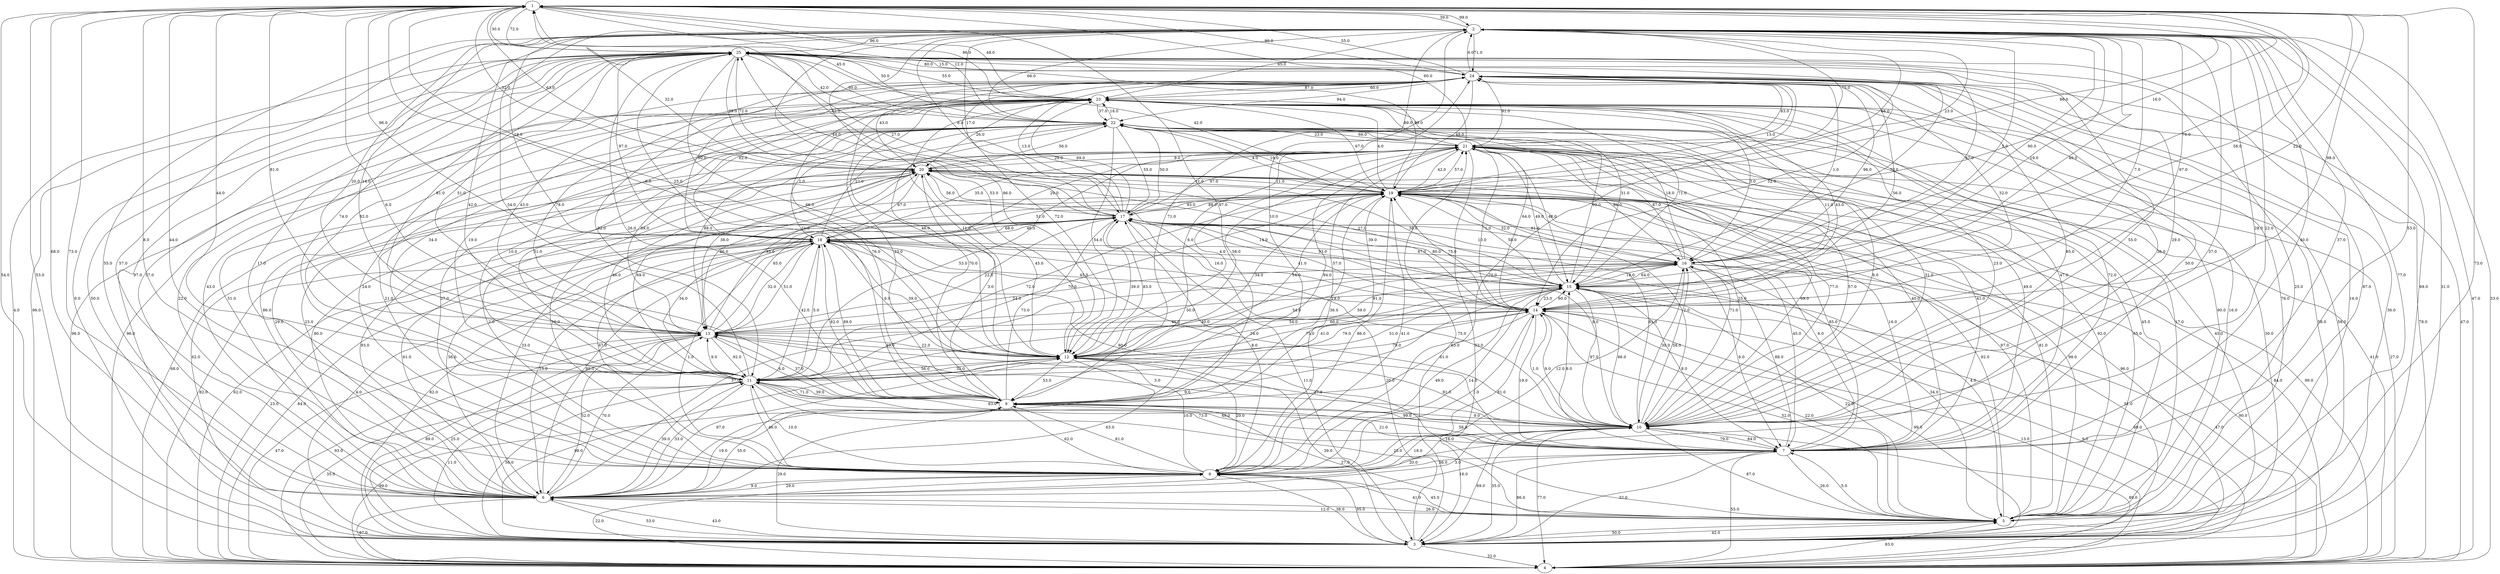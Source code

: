 strict digraph G {
  1 [ label="1" ];
  2 [ label="2" ];
  3 [ label="3" ];
  4 [ label="4" ];
  5 [ label="5" ];
  6 [ label="6" ];
  7 [ label="7" ];
  8 [ label="8" ];
  9 [ label="9" ];
  10 [ label="10" ];
  11 [ label="11" ];
  12 [ label="12" ];
  13 [ label="13" ];
  14 [ label="14" ];
  15 [ label="15" ];
  16 [ label="16" ];
  17 [ label="17" ];
  18 [ label="18" ];
  19 [ label="19" ];
  20 [ label="20" ];
  21 [ label="21" ];
  22 [ label="22" ];
  23 [ label="23" ];
  24 [ label="24" ];
  25 [ label="25" ];
  13 -> 3 [ label="25.0" ];
  13 -> 4 [ label="47.0" ];
  1 -> 3 [ label="54.0" ];
  22 -> 19 [ label="4.0" ];
  6 -> 23 [ label="51.0" ];
  24 -> 21 [ label="83.0" ];
  8 -> 17 [ label="8.0" ];
  8 -> 5 [ label="41.0" ];
  16 -> 24 [ label="96.0" ];
  12 -> 5 [ label="16.0" ];
  21 -> 6 [ label="29.0" ];
  10 -> 13 [ label="3.0" ];
  22 -> 18 [ label="1.0" ];
  2 -> 14 [ label="97.0" ];
  14 -> 18 [ label="45.0" ];
  22 -> 9 [ label="70.0" ];
  7 -> 6 [ label="16.0" ];
  10 -> 2 [ label="22.0" ];
  21 -> 1 [ label="60.0" ];
  23 -> 16 [ label="3.0" ];
  9 -> 1 [ label="97.0" ];
  13 -> 25 [ label="51.0" ];
  21 -> 10 [ label="77.0" ];
  20 -> 5 [ label="97.0" ];
  21 -> 11 [ label="53.0" ];
  14 -> 15 [ label="60.0" ];
  21 -> 7 [ label="40.0" ];
  20 -> 21 [ label="9.0" ];
  11 -> 3 [ label="11.0" ];
  12 -> 21 [ label="58.0" ];
  14 -> 5 [ label="52.0" ];
  17 -> 18 [ label="68.0" ];
  11 -> 2 [ label="54.0" ];
  11 -> 6 [ label="33.0" ];
  24 -> 5 [ label="76.0" ];
  1 -> 12 [ label="6.0" ];
  1 -> 13 [ label="81.0" ];
  8 -> 1 [ label="8.0" ];
  20 -> 22 [ label="56.0" ];
  17 -> 15 [ label="93.0" ];
  14 -> 13 [ label="54.0" ];
  8 -> 19 [ label="41.0" ];
  6 -> 2 [ label="57.0" ];
  2 -> 13 [ label="14.0" ];
  12 -> 11 [ label="32.0" ];
  10 -> 15 [ label="86.0" ];
  5 -> 21 [ label="92.0" ];
  10 -> 14 [ label="1.0" ];
  18 -> 4 [ label="23.0" ];
  4 -> 11 [ label="35.0" ];
  16 -> 15 [ label="18.0" ];
  8 -> 16 [ label="12.0" ];
  21 -> 18 [ label="29.0" ];
  13 -> 12 [ label="40.0" ];
  13 -> 19 [ label="85.0" ];
  20 -> 10 [ label="25.0" ];
  17 -> 21 [ label="97.0" ];
  17 -> 1 [ label="42.0" ];
  13 -> 2 [ label="20.0" ];
  23 -> 11 [ label="19.0" ];
  9 -> 20 [ label="3.0" ];
  6 -> 8 [ label="29.0" ];
  10 -> 24 [ label="36.0" ];
  1 -> 23 [ label="86.0" ];
  14 -> 17 [ label="57.0" ];
  10 -> 7 [ label="79.0" ];
  1 -> 8 [ label="44.0" ];
  17 -> 16 [ label="10.0" ];
  15 -> 11 [ label="41.0" ];
  18 -> 3 [ label="82.0" ];
  5 -> 24 [ label="16.0" ];
  14 -> 4 [ label="13.0" ];
  17 -> 23 [ label="69.0" ];
  10 -> 4 [ label="77.0" ];
  15 -> 4 [ label="47.0" ];
  3 -> 5 [ label="42.0" ];
  24 -> 2 [ label="6.0" ];
  20 -> 25 [ label="72.0" ];
  10 -> 18 [ label="24.0" ];
  25 -> 19 [ label="42.0" ];
  25 -> 1 [ label="30.0" ];
  3 -> 17 [ label="20.0" ];
  25 -> 13 [ label="81.0" ];
  16 -> 10 [ label="30.0" ];
  4 -> 24 [ label="78.0" ];
  3 -> 9 [ label="29.0" ];
  20 -> 14 [ label="39.0" ];
  10 -> 3 [ label="69.0" ];
  13 -> 14 [ label="46.0" ];
  21 -> 22 [ label="66.0" ];
  12 -> 14 [ label="79.0" ];
  24 -> 25 [ label="80.0" ];
  16 -> 5 [ label="34.0" ];
  19 -> 24 [ label="13.0" ];
  4 -> 19 [ label="99.0" ];
  4 -> 9 [ label="99.0" ];
  4 -> 14 [ label="9.0" ];
  22 -> 3 [ label="45.0" ];
  25 -> 12 [ label="66.0" ];
  10 -> 17 [ label="81.0" ];
  7 -> 16 [ label="88.0" ];
  15 -> 21 [ label="49.0" ];
  18 -> 7 [ label="80.0" ];
  13 -> 6 [ label="52.0" ];
  11 -> 9 [ label="39.0" ];
  16 -> 21 [ label="87.0" ];
  12 -> 8 [ label="20.0" ];
  15 -> 7 [ label="8.0" ];
  12 -> 1 [ label="25.0" ];
  10 -> 9 [ label="9.0" ];
  8 -> 18 [ label="1.0" ];
  6 -> 1 [ label="68.0" ];
  12 -> 23 [ label="46.0" ];
  25 -> 20 [ label="29.0" ];
  6 -> 10 [ label="20.0" ];
  9 -> 10 [ label="99.0" ];
  14 -> 9 [ label="61.0" ];
  4 -> 13 [ label="93.0" ];
  6 -> 25 [ label="37.0" ];
  8 -> 21 [ label="36.0" ];
  24 -> 1 [ label="55.0" ];
  1 -> 14 [ label="98.0" ];
  21 -> 3 [ label="53.0" ];
  14 -> 7 [ label="19.0" ];
  15 -> 23 [ label="71.0" ];
  14 -> 2 [ label="7.0" ];
  3 -> 8 [ label="95.0" ];
  11 -> 22 [ label="31.0" ];
  2 -> 19 [ label="66.0" ];
  9 -> 17 [ label="73.0" ];
  10 -> 16 [ label="58.0" ];
  9 -> 8 [ label="62.0" ];
  23 -> 24 [ label="60.0" ];
  18 -> 5 [ label="4.0" ];
  3 -> 22 [ label="30.0" ];
  24 -> 18 [ label="90.0" ];
  24 -> 11 [ label="82.0" ];
  11 -> 7 [ label="73.0" ];
  7 -> 9 [ label="58.0" ];
  7 -> 21 [ label="41.0" ];
  22 -> 8 [ label="27.0" ];
  5 -> 23 [ label="16.0" ];
  11 -> 16 [ label="40.0" ];
  9 -> 7 [ label="21.0" ];
  12 -> 6 [ label="63.0" ];
  18 -> 13 [ label="51.0" ];
  12 -> 15 [ label="60.0" ];
  19 -> 17 [ label="93.0" ];
  22 -> 11 [ label="10.0" ];
  16 -> 19 [ label="32.0" ];
  18 -> 6 [ label="13.0" ];
  22 -> 1 [ label="45.0" ];
  17 -> 2 [ label="17.0" ];
  20 -> 13 [ label="86.0" ];
  12 -> 18 [ label="39.0" ];
  6 -> 20 [ label="80.0" ];
  8 -> 22 [ label="21.0" ];
  14 -> 22 [ label="64.0" ];
  2 -> 7 [ label="40.0" ];
  17 -> 6 [ label="61.0" ];
  13 -> 20 [ label="33.0" ];
  2 -> 17 [ label="8.0" ];
  3 -> 14 [ label="99.0" ];
  21 -> 9 [ label="94.0" ];
  11 -> 8 [ label="46.0" ];
  10 -> 25 [ label="55.0" ];
  18 -> 24 [ label="62.0" ];
  6 -> 13 [ label="70.0" ];
  17 -> 8 [ label="67.0" ];
  23 -> 22 [ label="37.0" ];
  17 -> 14 [ label="16.0" ];
  8 -> 4 [ label="22.0" ];
  17 -> 11 [ label="34.0" ];
  5 -> 2 [ label="77.0" ];
  4 -> 25 [ label="96.0" ];
  19 -> 6 [ label="33.0" ];
  12 -> 17 [ label="83.0" ];
  7 -> 13 [ label="27.0" ];
  18 -> 16 [ label="47.0" ];
  14 -> 10 [ label="9.0" ];
  4 -> 18 [ label="84.0" ];
  4 -> 15 [ label="89.0" ];
  23 -> 25 [ label="50.0" ];
  24 -> 14 [ label="56.0" ];
  23 -> 4 [ label="96.0" ];
  22 -> 25 [ label="42.0" ];
  6 -> 18 [ label="89.0" ];
  18 -> 17 [ label="46.0" ];
  23 -> 20 [ label="26.0" ];
  11 -> 25 [ label="82.0" ];
  10 -> 6 [ label="3.0" ];
  18 -> 21 [ label="35.0" ];
  25 -> 14 [ label="52.0" ];
  19 -> 5 [ label="98.0" ];
  3 -> 4 [ label="32.0" ];
  7 -> 3 [ label="32.0" ];
  15 -> 10 [ label="97.0" ];
  23 -> 14 [ label="11.0" ];
  10 -> 20 [ label="69.0" ];
  5 -> 6 [ label="12.0" ];
  1 -> 20 [ label="63.0" ];
  8 -> 6 [ label="9.0" ];
  18 -> 15 [ label="41.0" ];
  5 -> 7 [ label="5.0" ];
  15 -> 19 [ label="58.0" ];
  7 -> 22 [ label="49.0" ];
  20 -> 8 [ label="16.0" ];
  20 -> 12 [ label="45.0" ];
  14 -> 12 [ label="75.0" ];
  20 -> 18 [ label="67.0" ];
  16 -> 12 [ label="54.0" ];
  2 -> 16 [ label="5.0" ];
  15 -> 17 [ label="80.0" ];
  25 -> 22 [ label="80.0" ];
  8 -> 15 [ label="49.0" ];
  13 -> 18 [ label="32.0" ];
  5 -> 9 [ label="27.0" ];
  3 -> 10 [ label="35.0" ];
  19 -> 8 [ label="86.0" ];
  25 -> 8 [ label="17.0" ];
  3 -> 25 [ label="9.0" ];
  23 -> 1 [ label="48.0" ];
  24 -> 20 [ label="43.0" ];
  13 -> 9 [ label="4.0" ];
  23 -> 5 [ label="90.0" ];
  20 -> 15 [ label="38.0" ];
  2 -> 25 [ label="96.0" ];
  19 -> 12 [ label="34.0" ];
  10 -> 21 [ label="57.0" ];
  2 -> 9 [ label="71.0" ];
  19 -> 20 [ label="11.0" ];
  14 -> 24 [ label="32.0" ];
  24 -> 12 [ label="72.0" ];
  2 -> 15 [ label="40.0" ];
  7 -> 17 [ label="6.0" ];
  5 -> 25 [ label="87.0" ];
  24 -> 10 [ label="85.0" ];
  7 -> 23 [ label="47.0" ];
  5 -> 19 [ label="92.0" ];
  2 -> 1 [ label="39.0" ];
  16 -> 7 [ label="6.0" ];
  24 -> 16 [ label="1.0" ];
  21 -> 12 [ label="4.0" ];
  15 -> 20 [ label="27.0" ];
  22 -> 10 [ label="8.0" ];
  9 -> 23 [ label="23.0" ];
  16 -> 1 [ label="76.0" ];
  25 -> 17 [ label="27.0" ];
  18 -> 22 [ label="22.0" ];
  18 -> 9 [ label="82.0" ];
  8 -> 3 [ label="38.0" ];
  5 -> 8 [ label="45.0" ];
  21 -> 20 [ label="29.0" ];
  8 -> 10 [ label="18.0" ];
  19 -> 22 [ label="19.0" ];
  18 -> 12 [ label="6.0" ];
  15 -> 2 [ label="19.0" ];
  5 -> 20 [ label="81.0" ];
  11 -> 13 [ label="9.0" ];
  2 -> 24 [ label="71.0" ];
  21 -> 5 [ label="65.0" ];
  24 -> 23 [ label="87.0" ];
  9 -> 6 [ label="19.0" ];
  6 -> 16 [ label="37.0" ];
  14 -> 19 [ label="75.0" ];
  11 -> 18 [ label="5.0" ];
  17 -> 25 [ label="44.0" ];
  7 -> 11 [ label="49.0" ];
  1 -> 24 [ label="90.0" ];
  23 -> 6 [ label="22.0" ];
  19 -> 25 [ label="99.0" ];
  3 -> 19 [ label="96.0" ];
  13 -> 22 [ label="89.0" ];
  2 -> 23 [ label="65.0" ];
  9 -> 11 [ label="71.0" ];
  19 -> 11 [ label="72.0" ];
  1 -> 22 [ label="12.0" ];
  17 -> 22 [ label="50.0" ];
  2 -> 21 [ label="75.0" ];
  25 -> 11 [ label="74.0" ];
  2 -> 11 [ label="42.0" ];
  9 -> 25 [ label="71.0" ];
  17 -> 4 [ label="82.0" ];
  22 -> 21 [ label="23.0" ];
  19 -> 21 [ label="57.0" ];
  3 -> 21 [ label="63.0" ];
  9 -> 18 [ label="89.0" ];
  24 -> 22 [ label="94.0" ];
  24 -> 19 [ label="49.0" ];
  12 -> 13 [ label="22.0" ];
  4 -> 23 [ label="96.0" ];
  23 -> 19 [ label="67.0" ];
  22 -> 17 [ label="55.0" ];
  2 -> 4 [ label="33.0" ];
  1 -> 9 [ label="6.0" ];
  15 -> 8 [ label="14.0" ];
  8 -> 11 [ label="10.0" ];
  23 -> 7 [ label="72.0" ];
  3 -> 12 [ label="98.0" ];
  12 -> 2 [ label="86.0" ];
  23 -> 3 [ label="58.0" ];
  10 -> 19 [ label="2.0" ];
  23 -> 9 [ label="76.0" ];
  3 -> 7 [ label="86.0" ];
  11 -> 19 [ label="70.0" ];
  8 -> 20 [ label="2.0" ];
  6 -> 19 [ label="93.0" ];
  17 -> 7 [ label="45.0" ];
  18 -> 11 [ label="42.0" ];
  11 -> 12 [ label="56.0" ];
  6 -> 9 [ label="55.0" ];
  3 -> 2 [ label="31.0" ];
  13 -> 11 [ label="92.0" ];
  19 -> 23 [ label="4.0" ];
  15 -> 16 [ label="64.0" ];
  7 -> 19 [ label="85.0" ];
  22 -> 2 [ label="66.0" ];
  21 -> 19 [ label="42.0" ];
  21 -> 13 [ label="38.0" ];
  20 -> 11 [ label="46.0" ];
  7 -> 5 [ label="26.0" ];
  12 -> 10 [ label="81.0" ];
  25 -> 4 [ label="4.0" ];
  17 -> 10 [ label="9.0" ];
  21 -> 4 [ label="41.0" ];
  4 -> 2 [ label="47.0" ];
  9 -> 2 [ label="10.0" ];
  19 -> 2 [ label="23.0" ];
  16 -> 4 [ label="90.0" ];
  22 -> 23 [ label="18.0" ];
  25 -> 5 [ label="25.0" ];
  19 -> 1 [ label="86.0" ];
  14 -> 11 [ label="79.0" ];
  3 -> 18 [ label="4.0" ];
  15 -> 14 [ label="23.0" ];
  3 -> 13 [ label="89.0" ];
  6 -> 11 [ label="39.0" ];
  24 -> 13 [ label="43.0" ];
  25 -> 15 [ label="79.0" ];
  19 -> 7 [ label="16.0" ];
  8 -> 12 [ label="10.0" ];
  13 -> 24 [ label="78.0" ];
  23 -> 12 [ label="11.0" ];
  3 -> 6 [ label="43.0" ];
  25 -> 23 [ label="55.0" ];
  21 -> 23 [ label="89.0" ];
  22 -> 12 [ label="54.0" ];
  25 -> 10 [ label="29.0" ];
  6 -> 24 [ label="43.0" ];
  12 -> 9 [ label="53.0" ];
  1 -> 15 [ label="22.0" ];
  4 -> 17 [ label="62.0" ];
  8 -> 9 [ label="61.0" ];
  21 -> 24 [ label="91.0" ];
  24 -> 4 [ label="47.0" ];
  22 -> 13 [ label="88.0" ];
  20 -> 2 [ label="32.0" ];
  11 -> 23 [ label="34.0" ];
  4 -> 21 [ label="27.0" ];
  7 -> 24 [ label="50.0" ];
  6 -> 3 [ label="53.0" ];
  5 -> 22 [ label="17.0" ];
  18 -> 2 [ label="19.0" ];
  17 -> 19 [ label="88.0" ];
  18 -> 25 [ label="97.0" ];
  15 -> 22 [ label="69.0" ];
  3 -> 11 [ label="56.0" ];
  6 -> 15 [ label="9.0" ];
  15 -> 13 [ label="50.0" ];
  16 -> 2 [ label="90.0" ];
  4 -> 10 [ label="89.0" ];
  18 -> 10 [ label="75.0" ];
  6 -> 21 [ label="23.0" ];
  7 -> 10 [ label="84.0" ];
  2 -> 10 [ label="28.0" ];
  23 -> 15 [ label="31.0" ];
  5 -> 15 [ label="22.0" ];
  4 -> 5 [ label="83.0" ];
  14 -> 23 [ label="43.0" ];
  3 -> 1 [ label="53.0" ];
  11 -> 15 [ label="51.0" ];
  12 -> 16 [ label="59.0" ];
  3 -> 20 [ label="62.0" ];
  5 -> 14 [ label="22.0" ];
  3 -> 23 [ label="58.0" ];
  10 -> 5 [ label="87.0" ];
  10 -> 11 [ label="83.0" ];
  6 -> 22 [ label="86.0" ];
  23 -> 10 [ label="23.0" ];
  8 -> 14 [ label="81.0" ];
  19 -> 10 [ label="71.0" ];
  17 -> 20 [ label="56.0" ];
  9 -> 13 [ label="37.0" ];
  20 -> 4 [ label="68.0" ];
  18 -> 1 [ label="96.0" ];
  13 -> 17 [ label="22.0" ];
  14 -> 20 [ label="14.0" ];
  2 -> 3 [ label="69.0" ];
  19 -> 9 [ label="91.0" ];
  21 -> 16 [ label="66.0" ];
  18 -> 19 [ label="51.0" ];
  11 -> 20 [ label="69.0" ];
  17 -> 3 [ label="11.0" ];
  1 -> 6 [ label="73.0" ];
  9 -> 24 [ label="6.0" ];
  16 -> 3 [ label="51.0" ];
  1 -> 11 [ label="44.0" ];
  2 -> 8 [ label="37.0" ];
  12 -> 3 [ label="39.0" ];
  20 -> 1 [ label="32.0" ];
  7 -> 2 [ label="37.0" ];
  6 -> 17 [ label="56.0" ];
  16 -> 22 [ label="18.0" ];
  14 -> 21 [ label="71.0" ];
  15 -> 1 [ label="58.0" ];
  6 -> 4 [ label="87.0" ];
  6 -> 5 [ label="26.0" ];
  2 -> 6 [ label="55.0" ];
  6 -> 12 [ label="97.0" ];
  12 -> 19 [ label="54.0" ];
  1 -> 5 [ label="73.0" ];
  11 -> 5 [ label="25.0" ];
  5 -> 3 [ label="50.0" ];
  2 -> 12 [ label="53.0" ];
  4 -> 7 [ label="55.0" ];
  1 -> 19 [ label="16.0" ];
  8 -> 24 [ label="70.0" ];
  21 -> 15 [ label="48.0" ];
  16 -> 13 [ label="24.0" ];
  17 -> 12 [ label="39.0" ];
  20 -> 19 [ label="11.0" ];
  14 -> 8 [ label="1.0" ];
  19 -> 16 [ label="61.0" ];
  7 -> 1 [ label="53.0" ];
  22 -> 5 [ label="45.0" ];
  8 -> 23 [ label="24.0" ];
  25 -> 3 [ label="50.0" ];
  24 -> 3 [ label="36.0" ];
  1 -> 2 [ label="99.0" ];
  25 -> 16 [ label="67.0" ];
  9 -> 19 [ label="19.0" ];
  7 -> 15 [ label="8.0" ];
  25 -> 6 [ label="97.0" ];
  19 -> 4 [ label="84.0" ];
  7 -> 8 [ label="36.0" ];
  1 -> 25 [ label="72.0" ];
  17 -> 24 [ label="13.0" ];
  10 -> 22 [ label="31.0" ];
  25 -> 24 [ label="15.0" ];
  25 -> 9 [ label="26.0" ];
}

